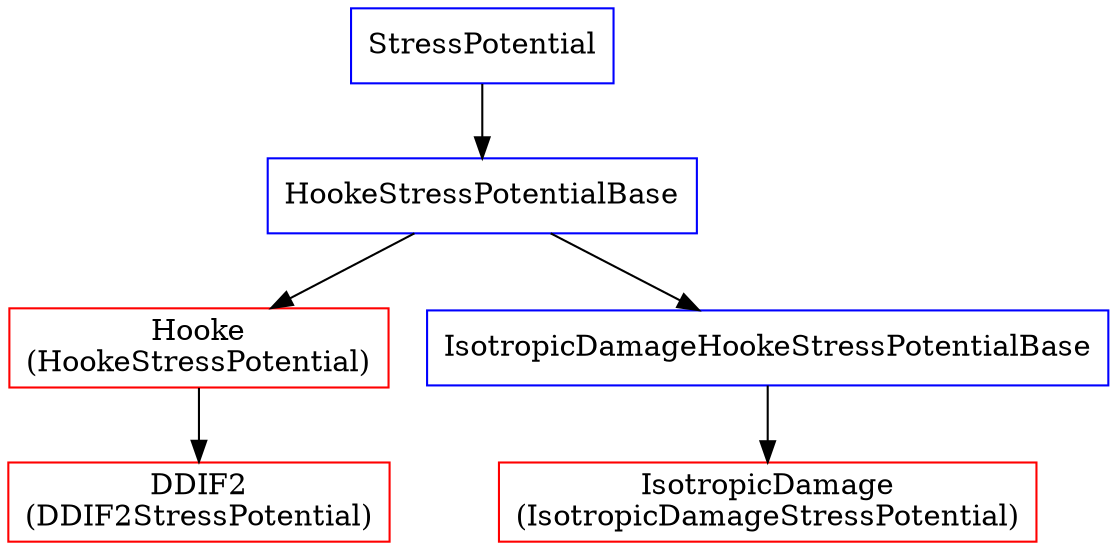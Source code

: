 digraph G {
  "IsotropicDamage\n(IsotropicDamageStressPotential)" [color=red,shape=box];
  "Hooke\n(HookeStressPotential)" [color=red,shape=box];
  "DDIF2\n(DDIF2StressPotential)" [color=red,shape=box];
  StressPotential [color=blue,shape=box];
  HookeStressPotentialBase [color=blue,shape=box];
  IsotropicDamageHookeStressPotentialBase [color=blue,shape=box];
  StressPotential -> HookeStressPotentialBase;
  HookeStressPotentialBase -> "Hooke\n(HookeStressPotential)";
  "Hooke\n(HookeStressPotential)" -> "DDIF2\n(DDIF2StressPotential)";
  HookeStressPotentialBase -> IsotropicDamageHookeStressPotentialBase;
  IsotropicDamageHookeStressPotentialBase -> "IsotropicDamage\n(IsotropicDamageStressPotential)";
}
